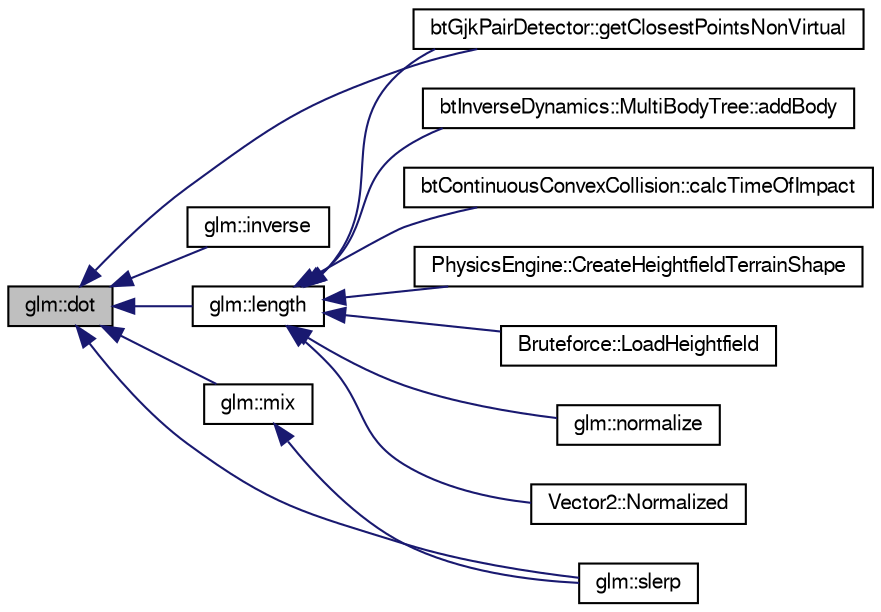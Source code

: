 digraph G
{
  bgcolor="transparent";
  edge [fontname="FreeSans",fontsize=10,labelfontname="FreeSans",labelfontsize=10];
  node [fontname="FreeSans",fontsize=10,shape=record];
  rankdir=LR;
  Node1 [label="glm::dot",height=0.2,width=0.4,color="black", fillcolor="grey75", style="filled" fontcolor="black"];
  Node1 -> Node2 [dir=back,color="midnightblue",fontsize=10,style="solid"];
  Node2 [label="btGjkPairDetector::getClosestPointsNonVirtual",height=0.2,width=0.4,color="black",URL="$classbt_gjk_pair_detector.html#bc29953dd7aee59e9ca887963c26c8c2"];
  Node1 -> Node3 [dir=back,color="midnightblue",fontsize=10,style="solid"];
  Node3 [label="glm::inverse",height=0.2,width=0.4,color="black",URL="$group__gtc__quaternion.html#g105dc7d1f84cc6cf4ba6e3634c671688"];
  Node1 -> Node4 [dir=back,color="midnightblue",fontsize=10,style="solid"];
  Node4 [label="glm::length",height=0.2,width=0.4,color="black",URL="$group__gtc__quaternion.html#g286560b01bedb4e046ffb71de22464f4"];
  Node4 -> Node5 [dir=back,color="midnightblue",fontsize=10,style="solid"];
  Node5 [label="btInverseDynamics::MultiBodyTree::addBody",height=0.2,width=0.4,color="black",URL="$classbt_inverse_dynamics_1_1_multi_body_tree.html#d1f6d18e60ec7be3ec03b5aa9b8875b6"];
  Node4 -> Node6 [dir=back,color="midnightblue",fontsize=10,style="solid"];
  Node6 [label="btContinuousConvexCollision::calcTimeOfImpact",height=0.2,width=0.4,color="black",URL="$classbt_continuous_convex_collision.html#fc75a57bddfeded52781bbd65ee16f37",tooltip="cast a convex against another convex object"];
  Node4 -> Node7 [dir=back,color="midnightblue",fontsize=10,style="solid"];
  Node7 [label="PhysicsEngine::CreateHeightfieldTerrainShape",height=0.2,width=0.4,color="black",URL="$class_physics_engine.html#f951fe2e462f4b487b653199298a1bb3",tooltip="Create a heightfield terrain shape."];
  Node4 -> Node2 [dir=back,color="midnightblue",fontsize=10,style="solid"];
  Node4 -> Node8 [dir=back,color="midnightblue",fontsize=10,style="solid"];
  Node8 [label="Bruteforce::LoadHeightfield",height=0.2,width=0.4,color="black",URL="$class_bruteforce.html#adf9803b858d6d43bc887d7a3506fb2a",tooltip="Loads the heightfield data."];
  Node4 -> Node9 [dir=back,color="midnightblue",fontsize=10,style="solid"];
  Node9 [label="glm::normalize",height=0.2,width=0.4,color="black",URL="$group__gtc__quaternion.html#g396b587a47d7e611895b2c95892a2e17"];
  Node4 -> Node10 [dir=back,color="midnightblue",fontsize=10,style="solid"];
  Node10 [label="Vector2::Normalized",height=0.2,width=0.4,color="black",URL="$struct_vector2.html#34d1ee65e90865a7078dbc7e80e3c7e8",tooltip="Calculates a normalized version of the vector."];
  Node1 -> Node11 [dir=back,color="midnightblue",fontsize=10,style="solid"];
  Node11 [label="glm::mix",height=0.2,width=0.4,color="black",URL="$group__gtc__quaternion.html#gd53916e67eedc8bb259548504b713350"];
  Node11 -> Node12 [dir=back,color="midnightblue",fontsize=10,style="solid"];
  Node12 [label="glm::slerp",height=0.2,width=0.4,color="black",URL="$group__gtc__quaternion.html#ga75cee4315cd8e7f15eaac3ea944106a",tooltip="Returns the slurp interpolation between two quaternions."];
  Node1 -> Node12 [dir=back,color="midnightblue",fontsize=10,style="solid"];
}
